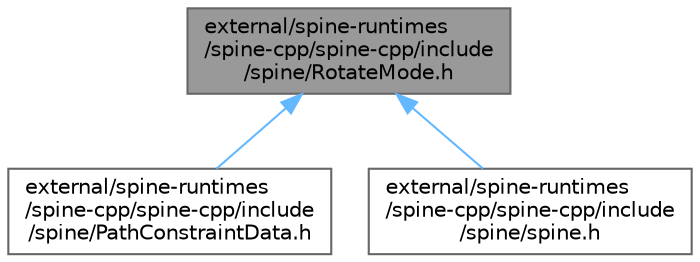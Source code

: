 digraph "external/spine-runtimes/spine-cpp/spine-cpp/include/spine/RotateMode.h"
{
 // LATEX_PDF_SIZE
  bgcolor="transparent";
  edge [fontname=Helvetica,fontsize=10,labelfontname=Helvetica,labelfontsize=10];
  node [fontname=Helvetica,fontsize=10,shape=box,height=0.2,width=0.4];
  Node1 [id="Node000001",label="external/spine-runtimes\l/spine-cpp/spine-cpp/include\l/spine/RotateMode.h",height=0.2,width=0.4,color="gray40", fillcolor="grey60", style="filled", fontcolor="black",tooltip=" "];
  Node1 -> Node2 [id="edge1_Node000001_Node000002",dir="back",color="steelblue1",style="solid",tooltip=" "];
  Node2 [id="Node000002",label="external/spine-runtimes\l/spine-cpp/spine-cpp/include\l/spine/PathConstraintData.h",height=0.2,width=0.4,color="grey40", fillcolor="white", style="filled",URL="$p_2spine-cpp_2include_2spine_2_path_constraint_data_8h.html",tooltip=" "];
  Node1 -> Node3 [id="edge2_Node000001_Node000003",dir="back",color="steelblue1",style="solid",tooltip=" "];
  Node3 [id="Node000003",label="external/spine-runtimes\l/spine-cpp/spine-cpp/include\l/spine/spine.h",height=0.2,width=0.4,color="grey40", fillcolor="white", style="filled",URL="$p_2spine-cpp_2include_2spine_2spine_8h.html",tooltip=" "];
}
